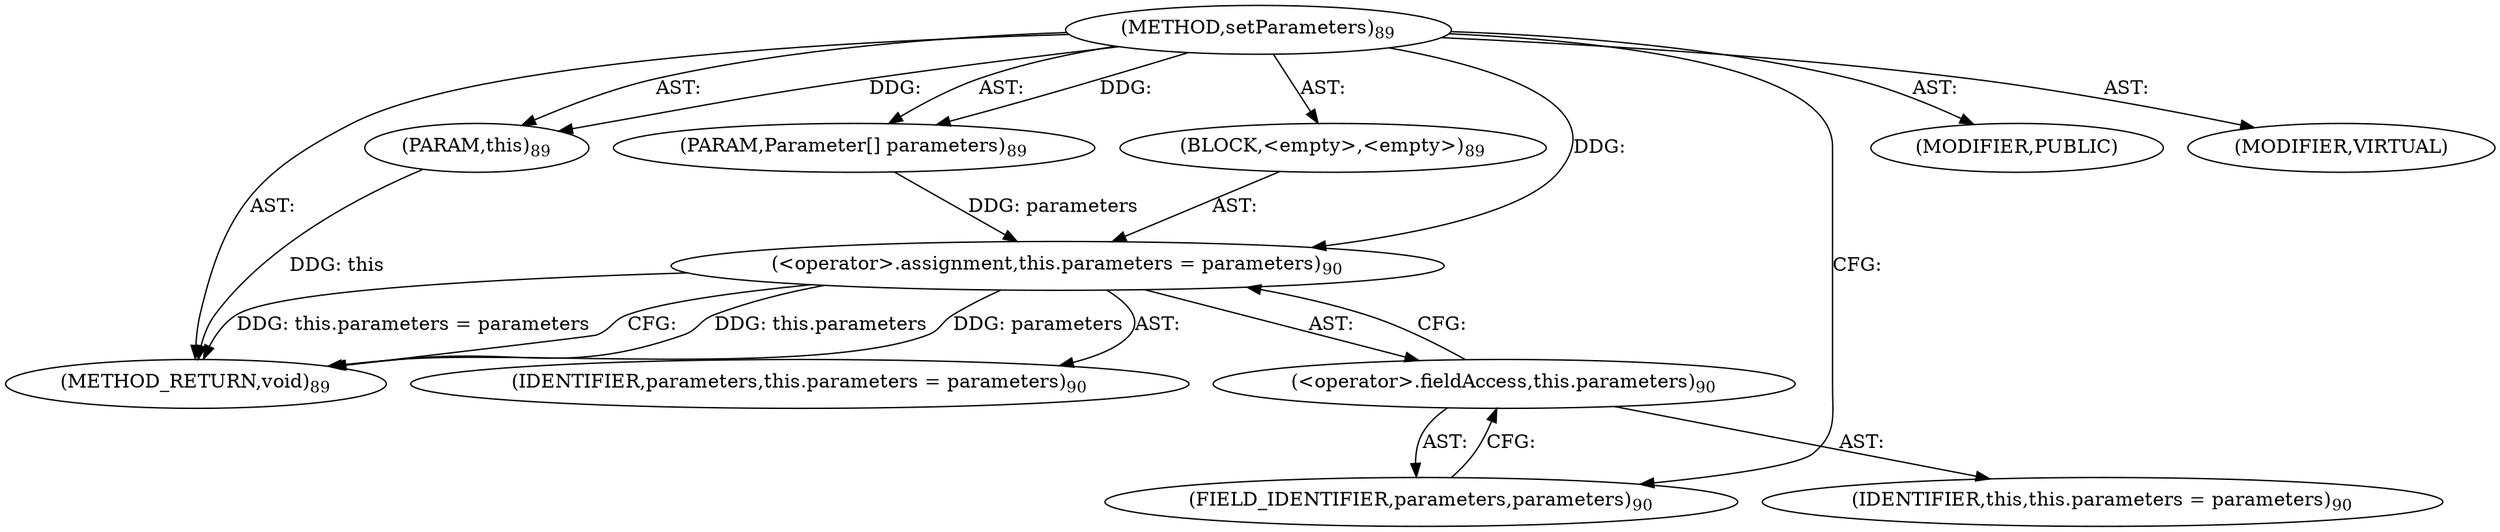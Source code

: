 digraph "setParameters" {  
"111669149697" [label = <(METHOD,setParameters)<SUB>89</SUB>> ]
"115964116992" [label = <(PARAM,this)<SUB>89</SUB>> ]
"115964116994" [label = <(PARAM,Parameter[] parameters)<SUB>89</SUB>> ]
"25769803777" [label = <(BLOCK,&lt;empty&gt;,&lt;empty&gt;)<SUB>89</SUB>> ]
"30064771074" [label = <(&lt;operator&gt;.assignment,this.parameters = parameters)<SUB>90</SUB>> ]
"30064771075" [label = <(&lt;operator&gt;.fieldAccess,this.parameters)<SUB>90</SUB>> ]
"68719476736" [label = <(IDENTIFIER,this,this.parameters = parameters)<SUB>90</SUB>> ]
"55834574849" [label = <(FIELD_IDENTIFIER,parameters,parameters)<SUB>90</SUB>> ]
"68719476738" [label = <(IDENTIFIER,parameters,this.parameters = parameters)<SUB>90</SUB>> ]
"133143986179" [label = <(MODIFIER,PUBLIC)> ]
"133143986180" [label = <(MODIFIER,VIRTUAL)> ]
"128849018881" [label = <(METHOD_RETURN,void)<SUB>89</SUB>> ]
  "111669149697" -> "115964116992"  [ label = "AST: "] 
  "111669149697" -> "115964116994"  [ label = "AST: "] 
  "111669149697" -> "25769803777"  [ label = "AST: "] 
  "111669149697" -> "133143986179"  [ label = "AST: "] 
  "111669149697" -> "133143986180"  [ label = "AST: "] 
  "111669149697" -> "128849018881"  [ label = "AST: "] 
  "25769803777" -> "30064771074"  [ label = "AST: "] 
  "30064771074" -> "30064771075"  [ label = "AST: "] 
  "30064771074" -> "68719476738"  [ label = "AST: "] 
  "30064771075" -> "68719476736"  [ label = "AST: "] 
  "30064771075" -> "55834574849"  [ label = "AST: "] 
  "30064771074" -> "128849018881"  [ label = "CFG: "] 
  "30064771075" -> "30064771074"  [ label = "CFG: "] 
  "55834574849" -> "30064771075"  [ label = "CFG: "] 
  "111669149697" -> "55834574849"  [ label = "CFG: "] 
  "115964116992" -> "128849018881"  [ label = "DDG: this"] 
  "30064771074" -> "128849018881"  [ label = "DDG: this.parameters"] 
  "30064771074" -> "128849018881"  [ label = "DDG: parameters"] 
  "30064771074" -> "128849018881"  [ label = "DDG: this.parameters = parameters"] 
  "111669149697" -> "115964116992"  [ label = "DDG: "] 
  "111669149697" -> "115964116994"  [ label = "DDG: "] 
  "115964116994" -> "30064771074"  [ label = "DDG: parameters"] 
  "111669149697" -> "30064771074"  [ label = "DDG: "] 
}
